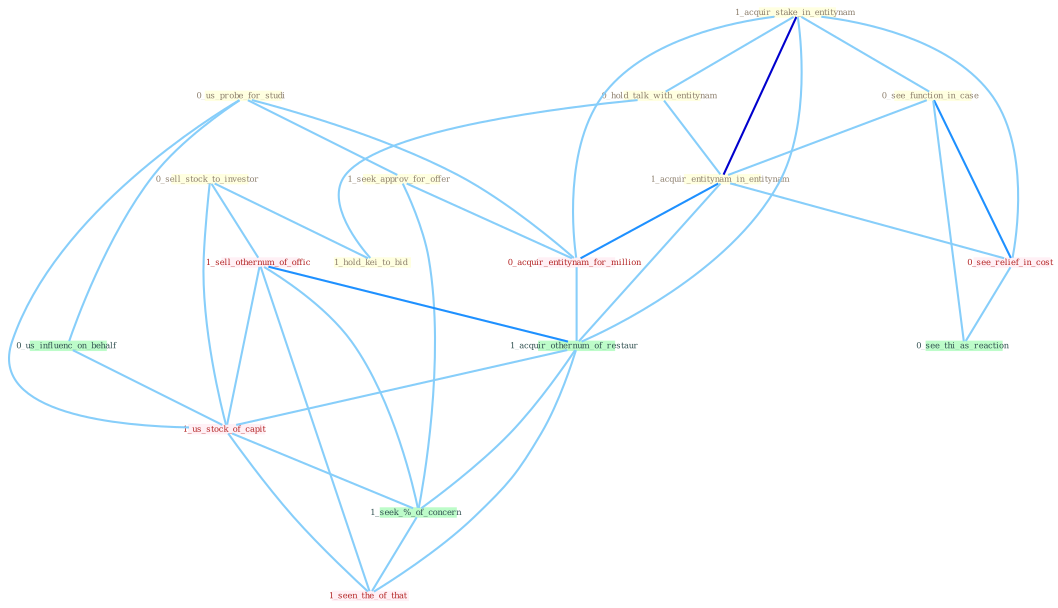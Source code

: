 Graph G{ 
    node
    [shape=polygon,style=filled,width=.5,height=.06,color="#BDFCC9",fixedsize=true,fontsize=4,
    fontcolor="#2f4f4f"];
    {node
    [color="#ffffe0", fontcolor="#8b7d6b"] "0_us_probe_for_studi " "1_acquir_stake_in_entitynam " "0_see_function_in_case " "0_hold_talk_with_entitynam " "0_sell_stock_to_investor " "1_acquir_entitynam_in_entitynam " "1_hold_kei_to_bid " "1_seek_approv_for_offer "}
{node [color="#fff0f5", fontcolor="#b22222"] "0_acquir_entitynam_for_million " "1_sell_othernum_of_offic " "0_see_relief_in_cost " "1_us_stock_of_capit " "1_seen_the_of_that "}
edge [color="#B0E2FF"];

	"0_us_probe_for_studi " -- "1_seek_approv_for_offer " [w="1", color="#87cefa" ];
	"0_us_probe_for_studi " -- "0_acquir_entitynam_for_million " [w="1", color="#87cefa" ];
	"0_us_probe_for_studi " -- "0_us_influenc_on_behalf " [w="1", color="#87cefa" ];
	"0_us_probe_for_studi " -- "1_us_stock_of_capit " [w="1", color="#87cefa" ];
	"1_acquir_stake_in_entitynam " -- "0_see_function_in_case " [w="1", color="#87cefa" ];
	"1_acquir_stake_in_entitynam " -- "0_hold_talk_with_entitynam " [w="1", color="#87cefa" ];
	"1_acquir_stake_in_entitynam " -- "1_acquir_entitynam_in_entitynam " [w="3", color="#0000cd" , len=0.6];
	"1_acquir_stake_in_entitynam " -- "0_acquir_entitynam_for_million " [w="1", color="#87cefa" ];
	"1_acquir_stake_in_entitynam " -- "0_see_relief_in_cost " [w="1", color="#87cefa" ];
	"1_acquir_stake_in_entitynam " -- "1_acquir_othernum_of_restaur " [w="1", color="#87cefa" ];
	"0_see_function_in_case " -- "1_acquir_entitynam_in_entitynam " [w="1", color="#87cefa" ];
	"0_see_function_in_case " -- "0_see_relief_in_cost " [w="2", color="#1e90ff" , len=0.8];
	"0_see_function_in_case " -- "0_see_thi_as_reaction " [w="1", color="#87cefa" ];
	"0_hold_talk_with_entitynam " -- "1_acquir_entitynam_in_entitynam " [w="1", color="#87cefa" ];
	"0_hold_talk_with_entitynam " -- "1_hold_kei_to_bid " [w="1", color="#87cefa" ];
	"0_sell_stock_to_investor " -- "1_hold_kei_to_bid " [w="1", color="#87cefa" ];
	"0_sell_stock_to_investor " -- "1_sell_othernum_of_offic " [w="1", color="#87cefa" ];
	"0_sell_stock_to_investor " -- "1_us_stock_of_capit " [w="1", color="#87cefa" ];
	"1_acquir_entitynam_in_entitynam " -- "0_acquir_entitynam_for_million " [w="2", color="#1e90ff" , len=0.8];
	"1_acquir_entitynam_in_entitynam " -- "0_see_relief_in_cost " [w="1", color="#87cefa" ];
	"1_acquir_entitynam_in_entitynam " -- "1_acquir_othernum_of_restaur " [w="1", color="#87cefa" ];
	"1_seek_approv_for_offer " -- "0_acquir_entitynam_for_million " [w="1", color="#87cefa" ];
	"1_seek_approv_for_offer " -- "1_seek_%_of_concern " [w="1", color="#87cefa" ];
	"0_acquir_entitynam_for_million " -- "1_acquir_othernum_of_restaur " [w="1", color="#87cefa" ];
	"1_sell_othernum_of_offic " -- "1_acquir_othernum_of_restaur " [w="2", color="#1e90ff" , len=0.8];
	"1_sell_othernum_of_offic " -- "1_us_stock_of_capit " [w="1", color="#87cefa" ];
	"1_sell_othernum_of_offic " -- "1_seek_%_of_concern " [w="1", color="#87cefa" ];
	"1_sell_othernum_of_offic " -- "1_seen_the_of_that " [w="1", color="#87cefa" ];
	"0_us_influenc_on_behalf " -- "1_us_stock_of_capit " [w="1", color="#87cefa" ];
	"0_see_relief_in_cost " -- "0_see_thi_as_reaction " [w="1", color="#87cefa" ];
	"1_acquir_othernum_of_restaur " -- "1_us_stock_of_capit " [w="1", color="#87cefa" ];
	"1_acquir_othernum_of_restaur " -- "1_seek_%_of_concern " [w="1", color="#87cefa" ];
	"1_acquir_othernum_of_restaur " -- "1_seen_the_of_that " [w="1", color="#87cefa" ];
	"1_us_stock_of_capit " -- "1_seek_%_of_concern " [w="1", color="#87cefa" ];
	"1_us_stock_of_capit " -- "1_seen_the_of_that " [w="1", color="#87cefa" ];
	"1_seek_%_of_concern " -- "1_seen_the_of_that " [w="1", color="#87cefa" ];
}